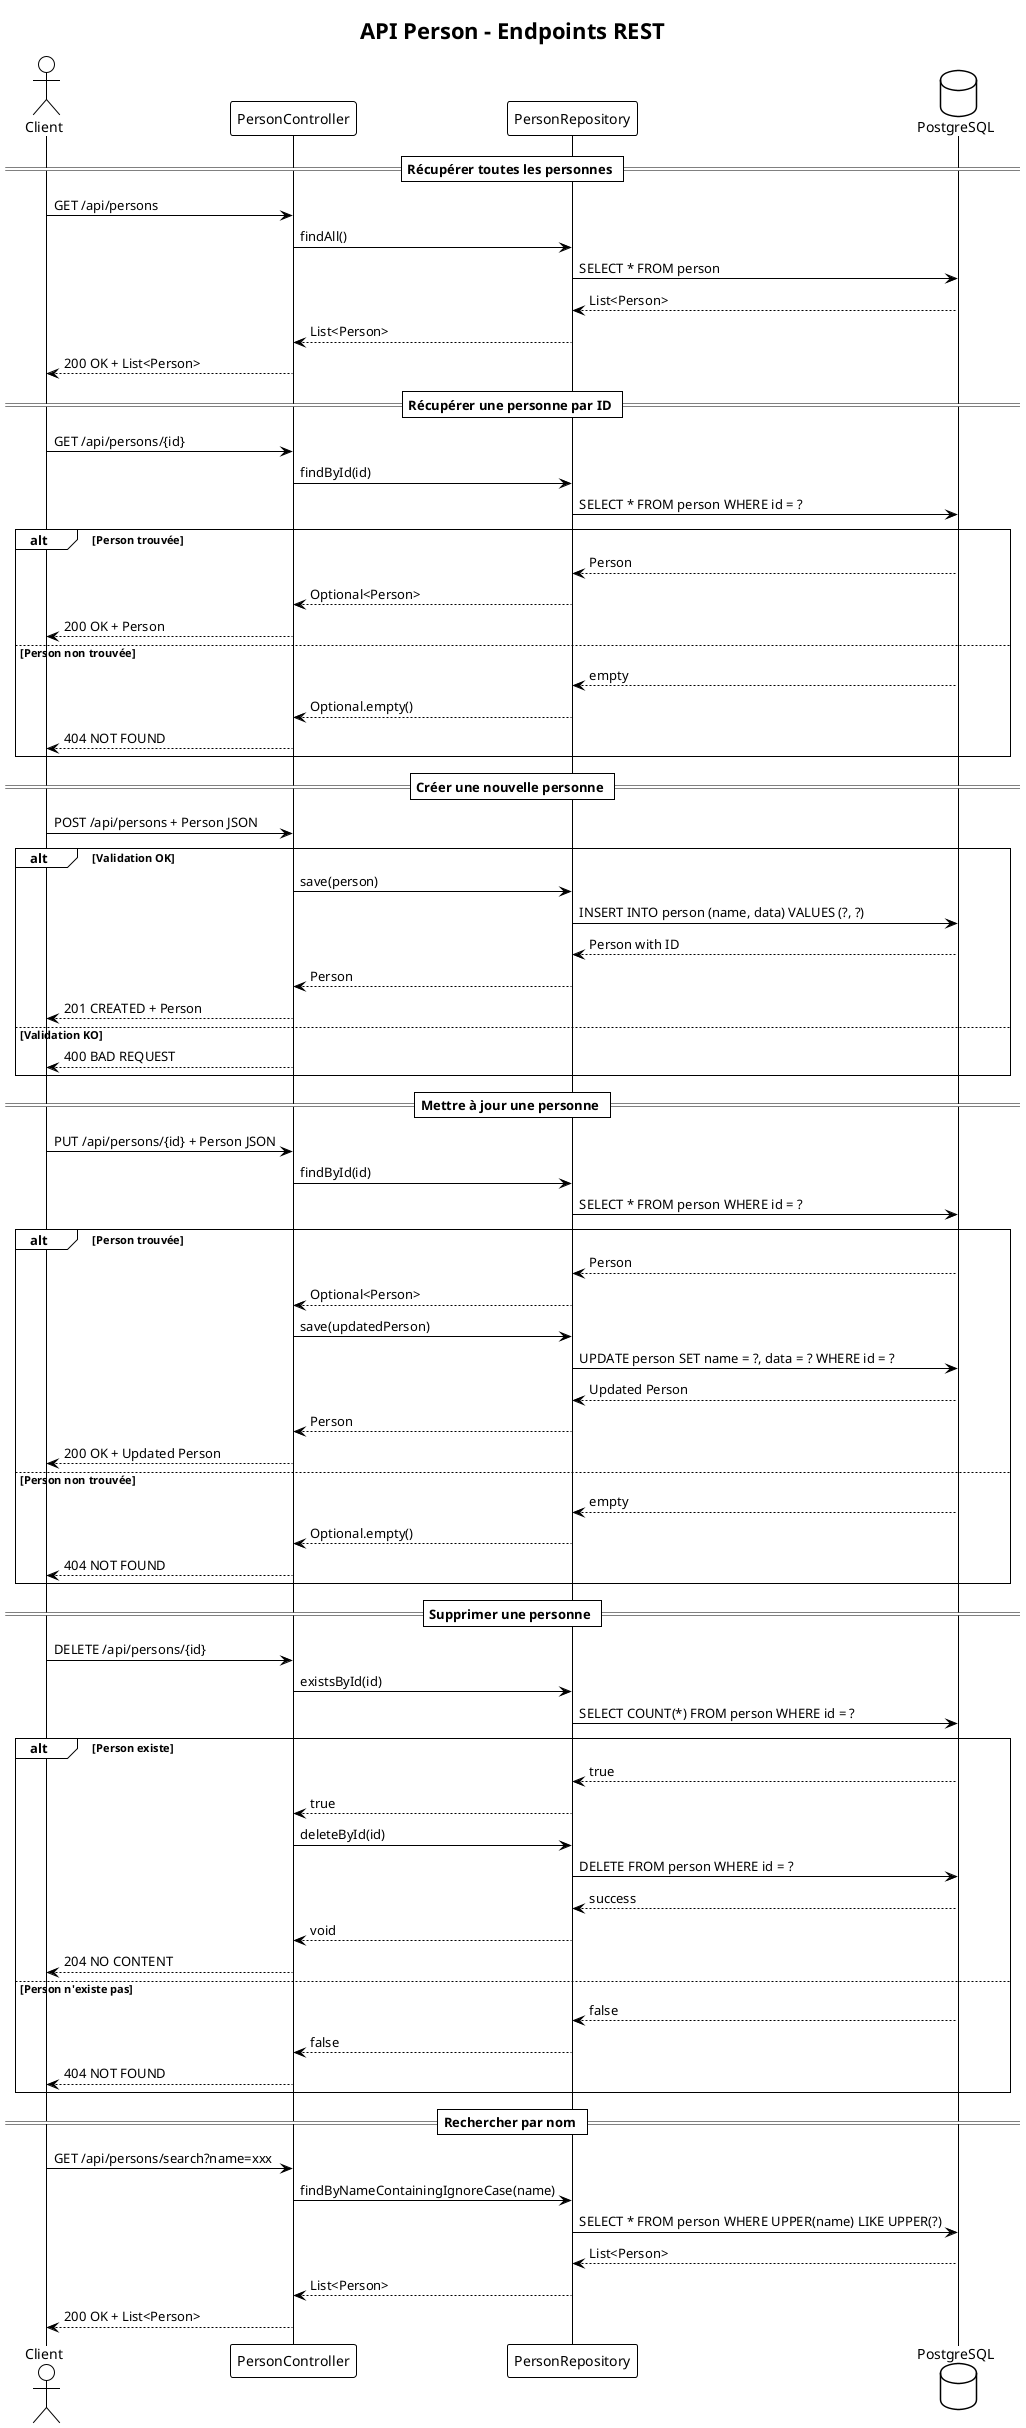 @startuml api-endpoints
!theme plain
title API Person - Endpoints REST

actor Client
participant PersonController
participant PersonRepository
database PostgreSQL

== Récupérer toutes les personnes ==
Client -> PersonController : GET /api/persons
PersonController -> PersonRepository : findAll()
PersonRepository -> PostgreSQL : SELECT * FROM person
PostgreSQL --> PersonRepository : List<Person>
PersonRepository --> PersonController : List<Person>
PersonController --> Client : 200 OK + List<Person>

== Récupérer une personne par ID ==
Client -> PersonController : GET /api/persons/{id}
PersonController -> PersonRepository : findById(id)
PersonRepository -> PostgreSQL : SELECT * FROM person WHERE id = ?
alt Person trouvée
    PostgreSQL --> PersonRepository : Person
    PersonRepository --> PersonController : Optional<Person>
    PersonController --> Client : 200 OK + Person
else Person non trouvée
    PostgreSQL --> PersonRepository : empty
    PersonRepository --> PersonController : Optional.empty()
    PersonController --> Client : 404 NOT FOUND
end

== Créer une nouvelle personne ==
Client -> PersonController : POST /api/persons + Person JSON
alt Validation OK
    PersonController -> PersonRepository : save(person)
    PersonRepository -> PostgreSQL : INSERT INTO person (name, data) VALUES (?, ?)
    PostgreSQL --> PersonRepository : Person with ID
    PersonRepository --> PersonController : Person
    PersonController --> Client : 201 CREATED + Person
else Validation KO
    PersonController --> Client : 400 BAD REQUEST
end

== Mettre à jour une personne ==
Client -> PersonController : PUT /api/persons/{id} + Person JSON
PersonController -> PersonRepository : findById(id)
PersonRepository -> PostgreSQL : SELECT * FROM person WHERE id = ?
alt Person trouvée
    PostgreSQL --> PersonRepository : Person
    PersonRepository --> PersonController : Optional<Person>
    PersonController -> PersonRepository : save(updatedPerson)
    PersonRepository -> PostgreSQL : UPDATE person SET name = ?, data = ? WHERE id = ?
    PostgreSQL --> PersonRepository : Updated Person
    PersonRepository --> PersonController : Person
    PersonController --> Client : 200 OK + Updated Person
else Person non trouvée
    PostgreSQL --> PersonRepository : empty
    PersonRepository --> PersonController : Optional.empty()
    PersonController --> Client : 404 NOT FOUND
end

== Supprimer une personne ==
Client -> PersonController : DELETE /api/persons/{id}
PersonController -> PersonRepository : existsById(id)
PersonRepository -> PostgreSQL : SELECT COUNT(*) FROM person WHERE id = ?
alt Person existe
    PostgreSQL --> PersonRepository : true
    PersonRepository --> PersonController : true
    PersonController -> PersonRepository : deleteById(id)
    PersonRepository -> PostgreSQL : DELETE FROM person WHERE id = ?
    PostgreSQL --> PersonRepository : success
    PersonRepository --> PersonController : void
    PersonController --> Client : 204 NO CONTENT
else Person n'existe pas
    PostgreSQL --> PersonRepository : false
    PersonRepository --> PersonController : false
    PersonController --> Client : 404 NOT FOUND
end

== Rechercher par nom ==
Client -> PersonController : GET /api/persons/search?name=xxx
PersonController -> PersonRepository : findByNameContainingIgnoreCase(name)
PersonRepository -> PostgreSQL : SELECT * FROM person WHERE UPPER(name) LIKE UPPER(?)
PostgreSQL --> PersonRepository : List<Person>
PersonRepository --> PersonController : List<Person>
PersonController --> Client : 200 OK + List<Person>

@enduml
